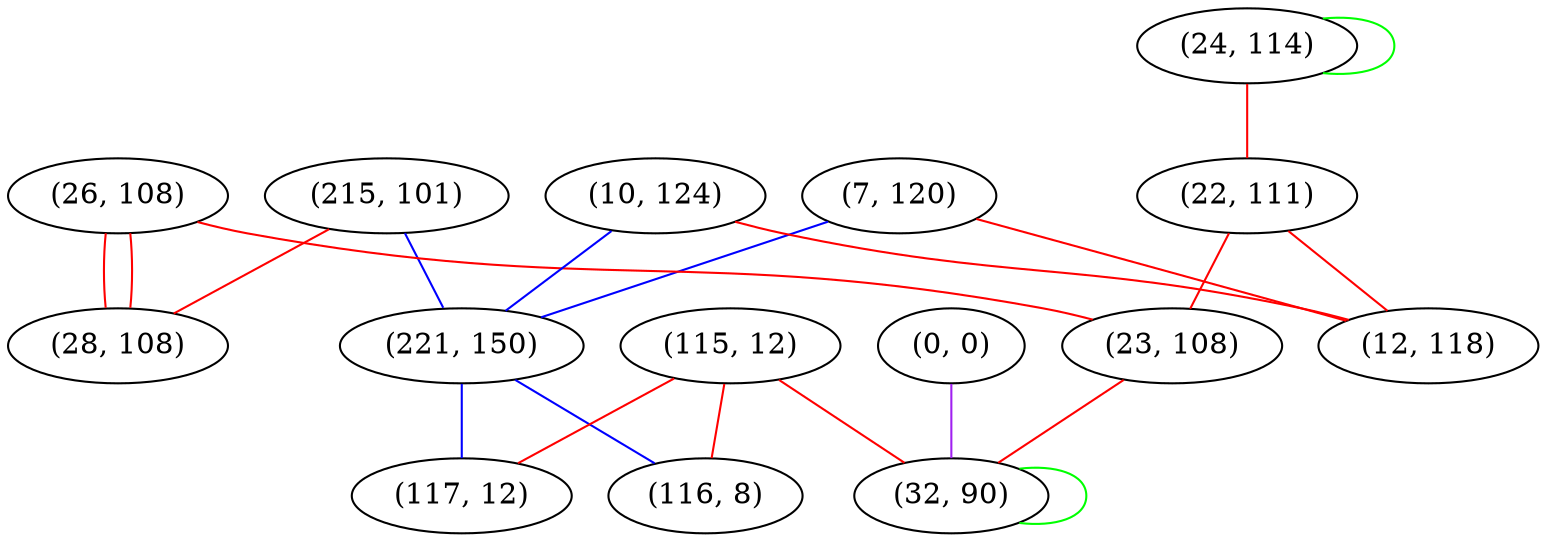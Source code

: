 graph "" {
"(215, 101)";
"(24, 114)";
"(7, 120)";
"(26, 108)";
"(22, 111)";
"(10, 124)";
"(221, 150)";
"(0, 0)";
"(115, 12)";
"(116, 8)";
"(23, 108)";
"(117, 12)";
"(28, 108)";
"(12, 118)";
"(32, 90)";
"(215, 101)" -- "(221, 150)"  [color=blue, key=0, weight=3];
"(215, 101)" -- "(28, 108)"  [color=red, key=0, weight=1];
"(24, 114)" -- "(22, 111)"  [color=red, key=0, weight=1];
"(24, 114)" -- "(24, 114)"  [color=green, key=0, weight=2];
"(7, 120)" -- "(221, 150)"  [color=blue, key=0, weight=3];
"(7, 120)" -- "(12, 118)"  [color=red, key=0, weight=1];
"(26, 108)" -- "(23, 108)"  [color=red, key=0, weight=1];
"(26, 108)" -- "(28, 108)"  [color=red, key=0, weight=1];
"(26, 108)" -- "(28, 108)"  [color=red, key=1, weight=1];
"(22, 111)" -- "(23, 108)"  [color=red, key=0, weight=1];
"(22, 111)" -- "(12, 118)"  [color=red, key=0, weight=1];
"(10, 124)" -- "(221, 150)"  [color=blue, key=0, weight=3];
"(10, 124)" -- "(12, 118)"  [color=red, key=0, weight=1];
"(221, 150)" -- "(117, 12)"  [color=blue, key=0, weight=3];
"(221, 150)" -- "(116, 8)"  [color=blue, key=0, weight=3];
"(0, 0)" -- "(32, 90)"  [color=purple, key=0, weight=4];
"(115, 12)" -- "(117, 12)"  [color=red, key=0, weight=1];
"(115, 12)" -- "(32, 90)"  [color=red, key=0, weight=1];
"(115, 12)" -- "(116, 8)"  [color=red, key=0, weight=1];
"(23, 108)" -- "(32, 90)"  [color=red, key=0, weight=1];
"(32, 90)" -- "(32, 90)"  [color=green, key=0, weight=2];
}
